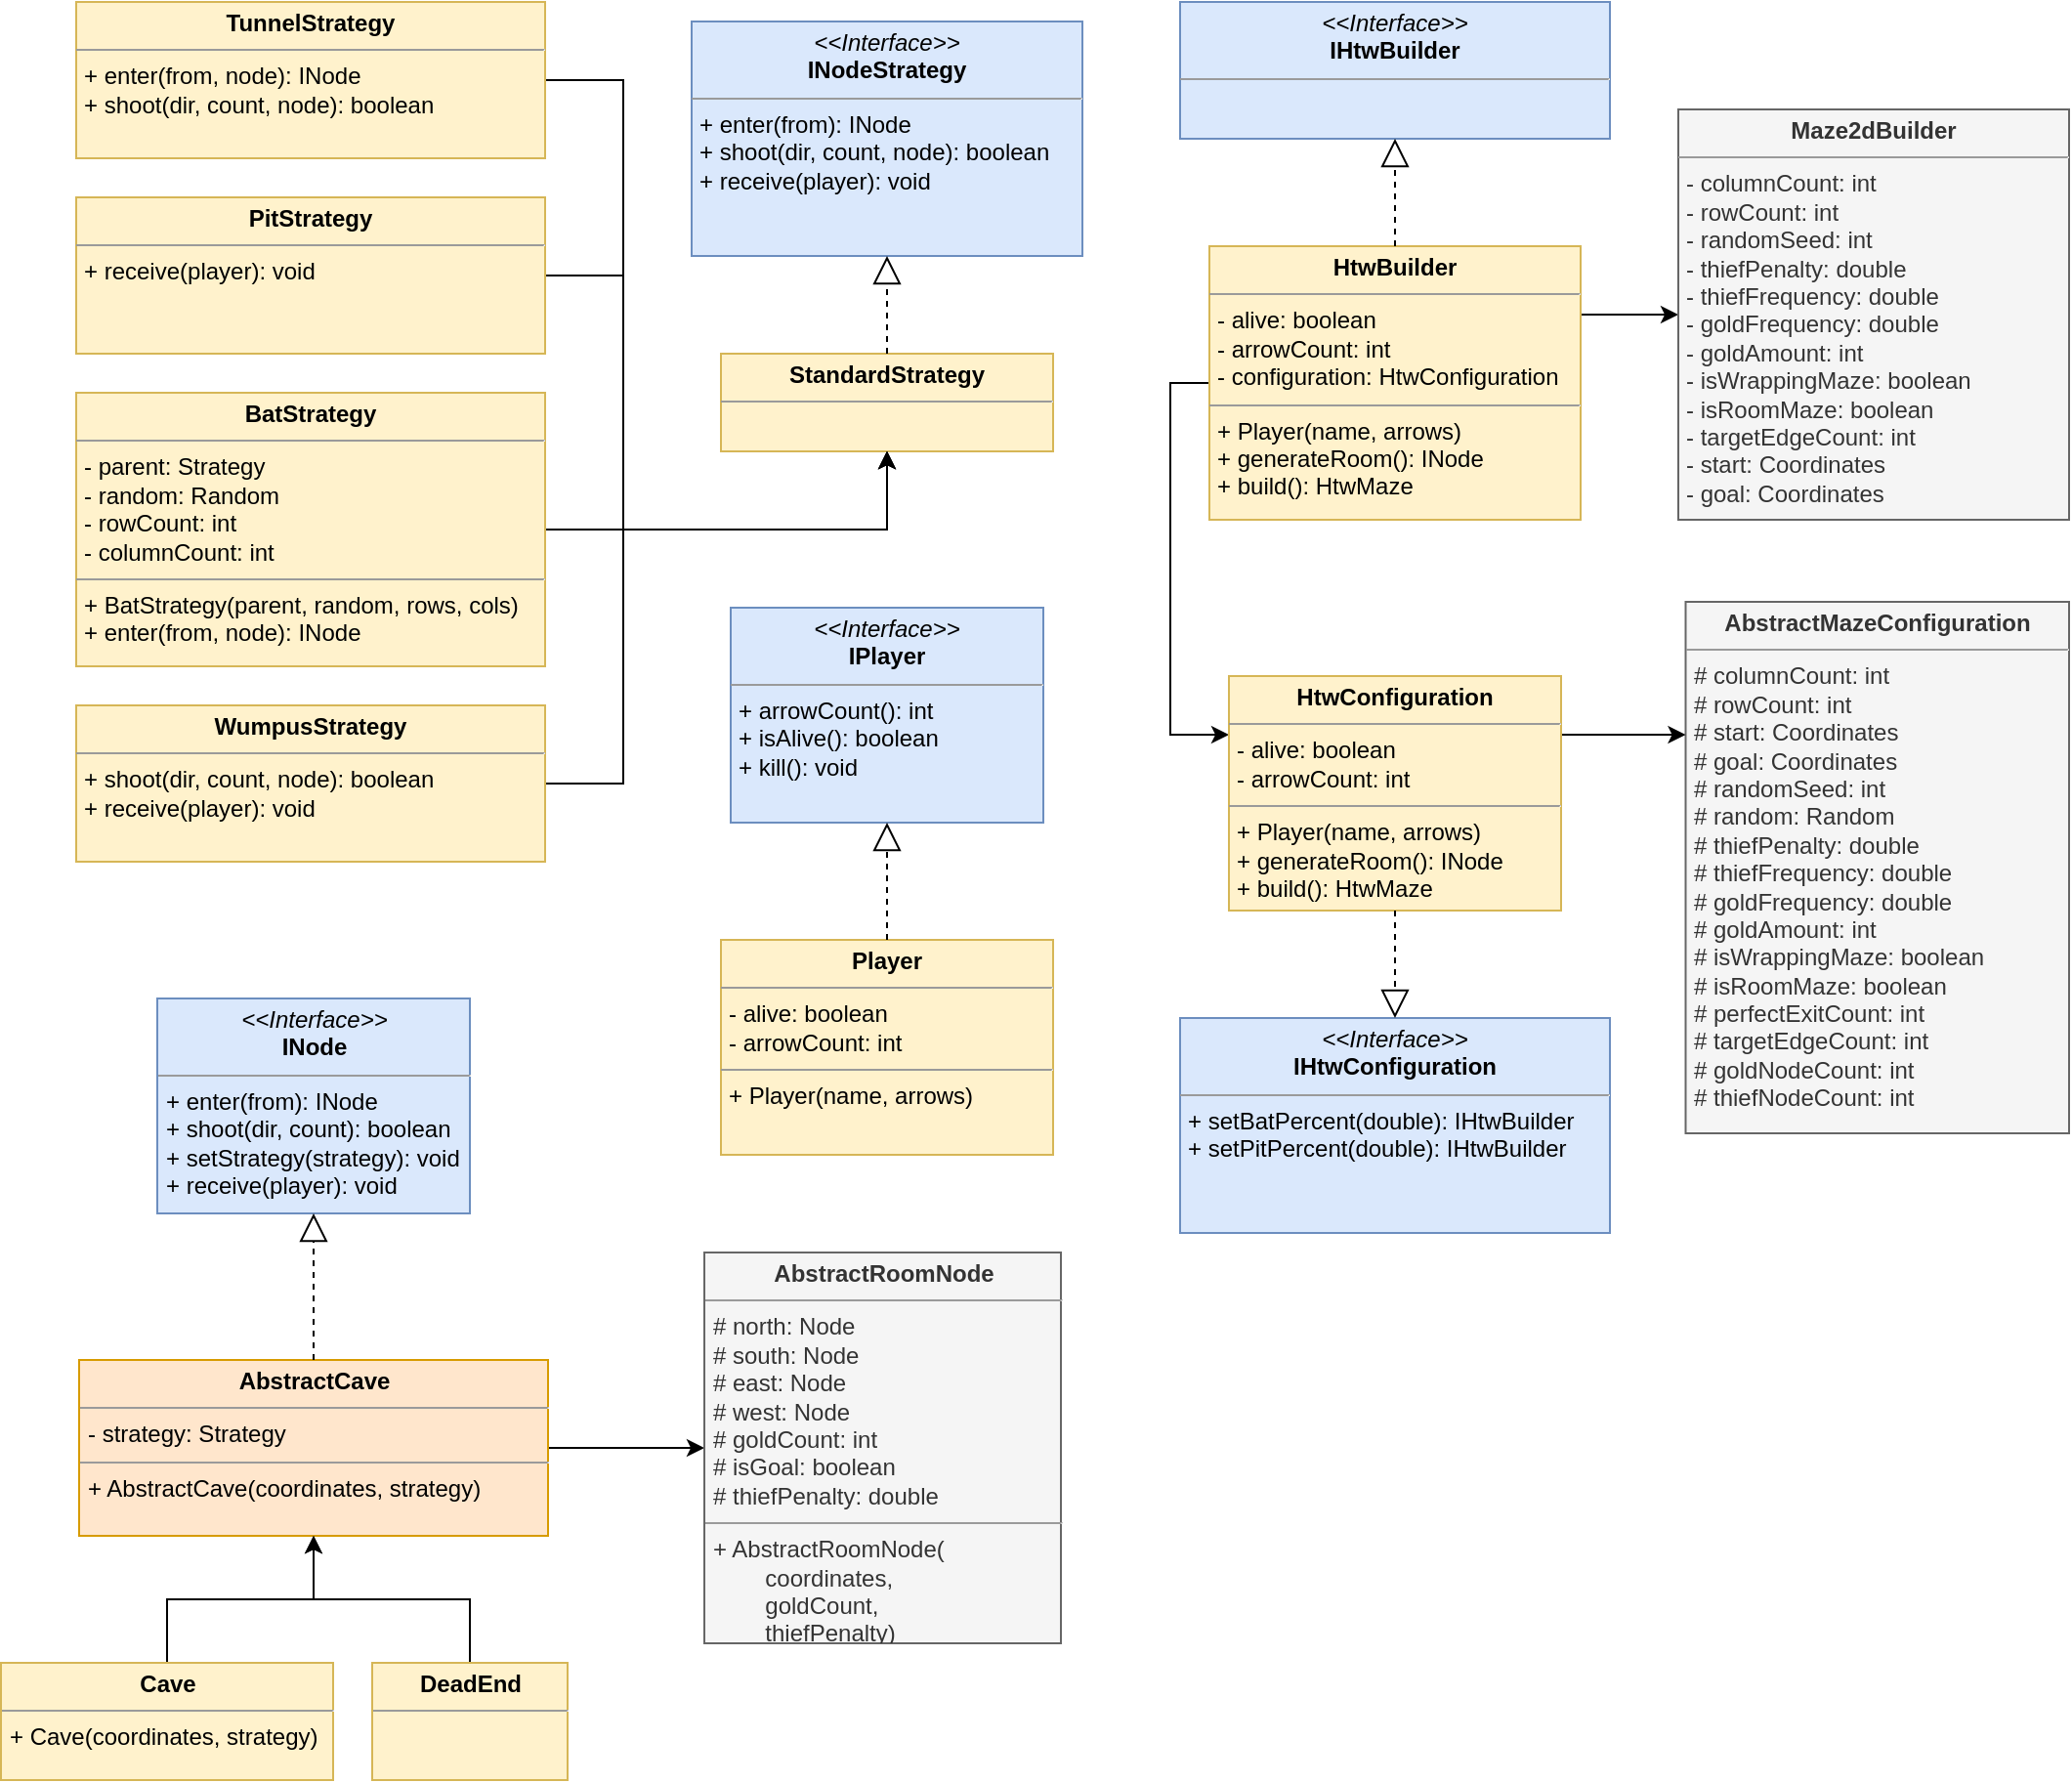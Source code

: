 <mxfile version="13.7.3" type="device"><diagram id="HXi8DQWbYTjecwGR19GE" name="Page-1"><mxGraphModel dx="2370" dy="1370" grid="1" gridSize="10" guides="1" tooltips="1" connect="1" arrows="1" fold="1" page="1" pageScale="1" pageWidth="850" pageHeight="1100" math="0" shadow="0"><root><mxCell id="0"/><mxCell id="1" parent="0"/><mxCell id="KXJ_BZA69JMuZK-Jvfer-1" value="&lt;p style=&quot;margin: 0px ; margin-top: 4px ; text-align: center&quot;&gt;&lt;i&gt;&amp;lt;&amp;lt;Interface&amp;gt;&amp;gt;&lt;/i&gt;&lt;br&gt;&lt;b&gt;IPlayer&lt;/b&gt;&lt;/p&gt;&lt;hr size=&quot;1&quot;&gt;&lt;p style=&quot;margin: 0px ; margin-left: 4px&quot;&gt;+ arrowCount(): int&lt;/p&gt;&lt;p style=&quot;margin: 0px ; margin-left: 4px&quot;&gt;+ isAlive(): boolean&lt;/p&gt;&lt;p style=&quot;margin: 0px ; margin-left: 4px&quot;&gt;+ kill(): void&lt;/p&gt;" style="verticalAlign=top;align=left;overflow=fill;fontSize=12;fontFamily=Helvetica;html=1;fillColor=#dae8fc;strokeColor=#6c8ebf;" parent="1" vertex="1"><mxGeometry x="455" y="400" width="160" height="110" as="geometry"/></mxCell><mxCell id="KXJ_BZA69JMuZK-Jvfer-2" value="&lt;p style=&quot;margin: 0px ; margin-top: 4px ; text-align: center&quot;&gt;&lt;i&gt;&amp;lt;&amp;lt;Interface&amp;gt;&amp;gt;&lt;/i&gt;&lt;br&gt;&lt;b&gt;INode&lt;/b&gt;&lt;/p&gt;&lt;hr size=&quot;1&quot;&gt;&lt;p style=&quot;margin: 0px ; margin-left: 4px&quot;&gt;&lt;span&gt;+ enter(from): INode&lt;/span&gt;&lt;br&gt;&lt;/p&gt;&lt;p style=&quot;margin: 0px ; margin-left: 4px&quot;&gt;&lt;span&gt;+ shoot(dir, count): boolean&lt;/span&gt;&lt;/p&gt;&lt;p style=&quot;margin: 0px ; margin-left: 4px&quot;&gt;&lt;span&gt;+ setStrategy(strategy): void&lt;/span&gt;&lt;/p&gt;&lt;p style=&quot;margin: 0px ; margin-left: 4px&quot;&gt;&lt;span&gt;+ receive(player): void&lt;/span&gt;&lt;/p&gt;" style="verticalAlign=top;align=left;overflow=fill;fontSize=12;fontFamily=Helvetica;html=1;fillColor=#dae8fc;strokeColor=#6c8ebf;" parent="1" vertex="1"><mxGeometry x="161.5" y="600" width="160" height="110" as="geometry"/></mxCell><mxCell id="KXJ_BZA69JMuZK-Jvfer-3" value="&lt;p style=&quot;margin: 0px ; margin-top: 4px ; text-align: center&quot;&gt;&lt;i&gt;&amp;lt;&amp;lt;Interface&amp;gt;&amp;gt;&lt;/i&gt;&lt;br&gt;&lt;b&gt;INodeStrategy&lt;/b&gt;&lt;/p&gt;&lt;hr size=&quot;1&quot;&gt;&lt;p style=&quot;margin: 0px ; margin-left: 4px&quot;&gt;&lt;span&gt;+ enter(from): INode&lt;/span&gt;&lt;br&gt;&lt;/p&gt;&lt;p style=&quot;margin: 0px ; margin-left: 4px&quot;&gt;&lt;span&gt;+ shoot(dir, count, node): boolean&lt;/span&gt;&lt;/p&gt;&lt;p style=&quot;margin: 0px ; margin-left: 4px&quot;&gt;&lt;span&gt;+ receive(player): void&lt;/span&gt;&lt;/p&gt;" style="verticalAlign=top;align=left;overflow=fill;fontSize=12;fontFamily=Helvetica;html=1;fillColor=#dae8fc;strokeColor=#6c8ebf;" parent="1" vertex="1"><mxGeometry x="435" y="100" width="200" height="120" as="geometry"/></mxCell><mxCell id="KXJ_BZA69JMuZK-Jvfer-4" value="&lt;p style=&quot;margin: 0px ; margin-top: 4px ; text-align: center&quot;&gt;&lt;b&gt;Player&lt;/b&gt;&lt;/p&gt;&lt;hr size=&quot;1&quot;&gt;&lt;p style=&quot;margin: 0px ; margin-left: 4px&quot;&gt;- alive: boolean&lt;/p&gt;&lt;p style=&quot;margin: 0px ; margin-left: 4px&quot;&gt;- arrowCount: int&lt;/p&gt;&lt;hr size=&quot;1&quot;&gt;&lt;p style=&quot;margin: 0px ; margin-left: 4px&quot;&gt;+ Player(name, arrows)&lt;/p&gt;" style="verticalAlign=top;align=left;overflow=fill;fontSize=12;fontFamily=Helvetica;html=1;fillColor=#fff2cc;strokeColor=#d6b656;" parent="1" vertex="1"><mxGeometry x="450" y="570" width="170" height="110" as="geometry"/></mxCell><mxCell id="KXJ_BZA69JMuZK-Jvfer-5" value="&lt;p style=&quot;margin: 0px ; margin-top: 4px ; text-align: center&quot;&gt;&lt;b&gt;StandardStrategy&lt;/b&gt;&lt;/p&gt;&lt;hr size=&quot;1&quot;&gt;&lt;p style=&quot;margin: 0px ; margin-left: 4px&quot;&gt;&lt;br&gt;&lt;/p&gt;" style="verticalAlign=top;align=left;overflow=fill;fontSize=12;fontFamily=Helvetica;html=1;fillColor=#fff2cc;strokeColor=#d6b656;" parent="1" vertex="1"><mxGeometry x="450" y="270" width="170" height="50" as="geometry"/></mxCell><mxCell id="KXJ_BZA69JMuZK-Jvfer-18" style="edgeStyle=orthogonalEdgeStyle;rounded=0;orthogonalLoop=1;jettySize=auto;html=1;exitX=1;exitY=0.5;exitDx=0;exitDy=0;entryX=0.5;entryY=1;entryDx=0;entryDy=0;" parent="1" source="KXJ_BZA69JMuZK-Jvfer-6" target="KXJ_BZA69JMuZK-Jvfer-5" edge="1"><mxGeometry relative="1" as="geometry"><mxPoint x="570" y="350" as="targetPoint"/></mxGeometry></mxCell><mxCell id="KXJ_BZA69JMuZK-Jvfer-6" value="&lt;p style=&quot;margin: 0px ; margin-top: 4px ; text-align: center&quot;&gt;&lt;b&gt;BatStrategy&lt;/b&gt;&lt;/p&gt;&lt;hr size=&quot;1&quot;&gt;&lt;p style=&quot;margin: 0px ; margin-left: 4px&quot;&gt;- parent: Strategy&lt;br&gt;&lt;/p&gt;&lt;p style=&quot;margin: 0px ; margin-left: 4px&quot;&gt;- random: Random&lt;/p&gt;&lt;p style=&quot;margin: 0px ; margin-left: 4px&quot;&gt;- rowCount: int&lt;/p&gt;&lt;p style=&quot;margin: 0px ; margin-left: 4px&quot;&gt;- columnCount: int&lt;/p&gt;&lt;hr size=&quot;1&quot;&gt;&lt;p style=&quot;margin: 0px ; margin-left: 4px&quot;&gt;+ BatStrategy(parent, random, rows, cols)&lt;/p&gt;&lt;p style=&quot;margin: 0px ; margin-left: 4px&quot;&gt;+ enter(from, node): INode&lt;/p&gt;" style="verticalAlign=top;align=left;overflow=fill;fontSize=12;fontFamily=Helvetica;html=1;fillColor=#fff2cc;strokeColor=#d6b656;" parent="1" vertex="1"><mxGeometry x="120" y="290" width="240" height="140" as="geometry"/></mxCell><mxCell id="KXJ_BZA69JMuZK-Jvfer-19" style="edgeStyle=orthogonalEdgeStyle;rounded=0;orthogonalLoop=1;jettySize=auto;html=1;exitX=1;exitY=0.5;exitDx=0;exitDy=0;entryX=0.5;entryY=1;entryDx=0;entryDy=0;" parent="1" source="KXJ_BZA69JMuZK-Jvfer-7" target="KXJ_BZA69JMuZK-Jvfer-5" edge="1"><mxGeometry relative="1" as="geometry"><Array as="points"><mxPoint x="400" y="490"/><mxPoint x="400" y="360"/><mxPoint x="535" y="360"/></Array></mxGeometry></mxCell><mxCell id="KXJ_BZA69JMuZK-Jvfer-7" value="&lt;p style=&quot;margin: 0px ; margin-top: 4px ; text-align: center&quot;&gt;&lt;b&gt;WumpusStrategy&lt;/b&gt;&lt;/p&gt;&lt;hr size=&quot;1&quot;&gt;&lt;p style=&quot;margin: 0px ; margin-left: 4px&quot;&gt;+ shoot(dir, count, node): boolean&lt;/p&gt;&lt;p style=&quot;margin: 0px ; margin-left: 4px&quot;&gt;+ receive(player): void&lt;/p&gt;" style="verticalAlign=top;align=left;overflow=fill;fontSize=12;fontFamily=Helvetica;html=1;fillColor=#fff2cc;strokeColor=#d6b656;" parent="1" vertex="1"><mxGeometry x="120" y="450" width="240" height="80" as="geometry"/></mxCell><mxCell id="KXJ_BZA69JMuZK-Jvfer-17" style="edgeStyle=orthogonalEdgeStyle;rounded=0;orthogonalLoop=1;jettySize=auto;html=1;exitX=1;exitY=0.5;exitDx=0;exitDy=0;entryX=0.5;entryY=1;entryDx=0;entryDy=0;" parent="1" source="KXJ_BZA69JMuZK-Jvfer-8" target="KXJ_BZA69JMuZK-Jvfer-5" edge="1"><mxGeometry relative="1" as="geometry"><Array as="points"><mxPoint x="400" y="230"/><mxPoint x="400" y="360"/><mxPoint x="535" y="360"/></Array></mxGeometry></mxCell><mxCell id="KXJ_BZA69JMuZK-Jvfer-8" value="&lt;p style=&quot;margin: 0px ; margin-top: 4px ; text-align: center&quot;&gt;&lt;b&gt;PitStrategy&lt;/b&gt;&lt;/p&gt;&lt;hr size=&quot;1&quot;&gt;&lt;p style=&quot;margin: 0px ; margin-left: 4px&quot;&gt;&lt;span&gt;+ receive(player): void&lt;/span&gt;&lt;br&gt;&lt;/p&gt;" style="verticalAlign=top;align=left;overflow=fill;fontSize=12;fontFamily=Helvetica;html=1;fillColor=#fff2cc;strokeColor=#d6b656;" parent="1" vertex="1"><mxGeometry x="120" y="190" width="240" height="80" as="geometry"/></mxCell><mxCell id="KXJ_BZA69JMuZK-Jvfer-15" style="edgeStyle=orthogonalEdgeStyle;rounded=0;orthogonalLoop=1;jettySize=auto;html=1;exitX=1;exitY=0.5;exitDx=0;exitDy=0;entryX=0.5;entryY=1;entryDx=0;entryDy=0;" parent="1" source="KXJ_BZA69JMuZK-Jvfer-9" target="KXJ_BZA69JMuZK-Jvfer-5" edge="1"><mxGeometry relative="1" as="geometry"><Array as="points"><mxPoint x="400" y="130"/><mxPoint x="400" y="360"/><mxPoint x="535" y="360"/></Array></mxGeometry></mxCell><mxCell id="KXJ_BZA69JMuZK-Jvfer-9" value="&lt;p style=&quot;margin: 0px ; margin-top: 4px ; text-align: center&quot;&gt;&lt;b&gt;TunnelStrategy&lt;/b&gt;&lt;/p&gt;&lt;hr size=&quot;1&quot;&gt;&lt;p style=&quot;margin: 0px ; margin-left: 4px&quot;&gt;&lt;span&gt;+ enter(from, node): INode&lt;/span&gt;&lt;br&gt;&lt;/p&gt;&lt;p style=&quot;margin: 0px ; margin-left: 4px&quot;&gt;&lt;span&gt;+ shoot(dir, count, node): boolean&lt;/span&gt;&lt;/p&gt;" style="verticalAlign=top;align=left;overflow=fill;fontSize=12;fontFamily=Helvetica;html=1;fillColor=#fff2cc;strokeColor=#d6b656;" parent="1" vertex="1"><mxGeometry x="120" y="90" width="240" height="80" as="geometry"/></mxCell><mxCell id="KXJ_BZA69JMuZK-Jvfer-20" value="" style="endArrow=block;dashed=1;endFill=0;endSize=12;html=1;exitX=0.5;exitY=0;exitDx=0;exitDy=0;entryX=0.5;entryY=1;entryDx=0;entryDy=0;" parent="1" source="KXJ_BZA69JMuZK-Jvfer-5" target="KXJ_BZA69JMuZK-Jvfer-3" edge="1"><mxGeometry width="160" relative="1" as="geometry"><mxPoint x="740" y="400" as="sourcePoint"/><mxPoint x="900" y="400" as="targetPoint"/></mxGeometry></mxCell><mxCell id="KXJ_BZA69JMuZK-Jvfer-21" value="" style="endArrow=block;dashed=1;endFill=0;endSize=12;html=1;exitX=0.5;exitY=0;exitDx=0;exitDy=0;entryX=0.5;entryY=1;entryDx=0;entryDy=0;" parent="1" source="KXJ_BZA69JMuZK-Jvfer-4" target="KXJ_BZA69JMuZK-Jvfer-1" edge="1"><mxGeometry width="160" relative="1" as="geometry"><mxPoint x="-120" y="420" as="sourcePoint"/><mxPoint x="40" y="420" as="targetPoint"/></mxGeometry></mxCell><mxCell id="M7ssFBI5Qg0xXLitoPnG-2" style="edgeStyle=orthogonalEdgeStyle;rounded=0;orthogonalLoop=1;jettySize=auto;html=1;exitX=1;exitY=0.5;exitDx=0;exitDy=0;" parent="1" source="KXJ_BZA69JMuZK-Jvfer-22" target="M7ssFBI5Qg0xXLitoPnG-1" edge="1"><mxGeometry relative="1" as="geometry"/></mxCell><mxCell id="KXJ_BZA69JMuZK-Jvfer-22" value="&lt;p style=&quot;margin: 0px ; margin-top: 4px ; text-align: center&quot;&gt;&lt;b&gt;AbstractCave&lt;/b&gt;&lt;/p&gt;&lt;hr size=&quot;1&quot;&gt;&lt;p style=&quot;margin: 0px ; margin-left: 4px&quot;&gt;- strategy: Strategy&lt;br&gt;&lt;/p&gt;&lt;hr size=&quot;1&quot;&gt;&lt;p style=&quot;margin: 0px ; margin-left: 4px&quot;&gt;+ AbstractCave(coordinates, strategy)&lt;br&gt;&lt;/p&gt;" style="verticalAlign=top;align=left;overflow=fill;fontSize=12;fontFamily=Helvetica;html=1;fillColor=#ffe6cc;strokeColor=#d79b00;" parent="1" vertex="1"><mxGeometry x="121.5" y="785" width="240" height="90" as="geometry"/></mxCell><mxCell id="M7ssFBI5Qg0xXLitoPnG-1" value="&lt;p style=&quot;margin: 4px 0px 0px ; text-align: center&quot;&gt;&lt;b&gt;AbstractRoomNode&lt;/b&gt;&lt;/p&gt;&lt;hr size=&quot;1&quot;&gt;&lt;p style=&quot;margin: 0px 0px 0px 4px&quot;&gt;# north: Node&lt;/p&gt;&lt;p style=&quot;margin: 0px 0px 0px 4px&quot;&gt;# south: Node&lt;/p&gt;&lt;p style=&quot;margin: 0px 0px 0px 4px&quot;&gt;# east: Node&lt;/p&gt;&lt;p style=&quot;margin: 0px 0px 0px 4px&quot;&gt;# west: Node&lt;/p&gt;&lt;p style=&quot;margin: 0px 0px 0px 4px&quot;&gt;# goldCount: int&lt;/p&gt;&lt;p style=&quot;margin: 0px 0px 0px 4px&quot;&gt;# isGoal: boolean&lt;/p&gt;&lt;p style=&quot;margin: 0px 0px 0px 4px&quot;&gt;# thiefPenalty: double&lt;/p&gt;&lt;hr size=&quot;1&quot;&gt;&lt;p style=&quot;margin: 0px ; margin-left: 4px&quot;&gt;+ AbstractRoomNode(&lt;/p&gt;&lt;p style=&quot;margin: 0px ; margin-left: 4px&quot;&gt;&amp;nbsp; &amp;nbsp; &amp;nbsp; &amp;nbsp; coordinates,&lt;/p&gt;&lt;p style=&quot;margin: 0px ; margin-left: 4px&quot;&gt;&amp;nbsp; &amp;nbsp; &amp;nbsp; &amp;nbsp; goldCount,&lt;/p&gt;&lt;p style=&quot;margin: 0px ; margin-left: 4px&quot;&gt;&amp;nbsp; &amp;nbsp; &amp;nbsp; &amp;nbsp; thiefPenalty)&lt;/p&gt;&lt;p style=&quot;margin: 0px ; margin-left: 4px&quot;&gt;&amp;nbsp; &amp;nbsp; &amp;nbsp; &amp;nbsp;&amp;nbsp;&lt;/p&gt;" style="verticalAlign=top;align=left;overflow=fill;fontSize=12;fontFamily=Helvetica;html=1;fillColor=#f5f5f5;strokeColor=#666666;fontColor=#333333;" parent="1" vertex="1"><mxGeometry x="441.5" y="730" width="182.5" height="200" as="geometry"/></mxCell><mxCell id="M7ssFBI5Qg0xXLitoPnG-3" value="" style="endArrow=block;dashed=1;endFill=0;endSize=12;html=1;exitX=0.5;exitY=0;exitDx=0;exitDy=0;entryX=0.5;entryY=1;entryDx=0;entryDy=0;" parent="1" source="KXJ_BZA69JMuZK-Jvfer-22" target="KXJ_BZA69JMuZK-Jvfer-2" edge="1"><mxGeometry width="160" relative="1" as="geometry"><mxPoint x="-63.5" y="760" as="sourcePoint"/><mxPoint x="-63.5" y="710" as="targetPoint"/></mxGeometry></mxCell><mxCell id="M7ssFBI5Qg0xXLitoPnG-7" style="edgeStyle=orthogonalEdgeStyle;rounded=0;orthogonalLoop=1;jettySize=auto;html=1;exitX=0.5;exitY=0;exitDx=0;exitDy=0;" parent="1" source="M7ssFBI5Qg0xXLitoPnG-4" target="KXJ_BZA69JMuZK-Jvfer-22" edge="1"><mxGeometry relative="1" as="geometry"/></mxCell><mxCell id="M7ssFBI5Qg0xXLitoPnG-4" value="&lt;p style=&quot;margin: 0px ; margin-top: 4px ; text-align: center&quot;&gt;&lt;b&gt;Cave&lt;/b&gt;&lt;/p&gt;&lt;hr size=&quot;1&quot;&gt;&lt;p style=&quot;margin: 0px ; margin-left: 4px&quot;&gt;+ Cave(coordinates, strategy)&lt;/p&gt;" style="verticalAlign=top;align=left;overflow=fill;fontSize=12;fontFamily=Helvetica;html=1;fillColor=#fff2cc;strokeColor=#d6b656;" parent="1" vertex="1"><mxGeometry x="81.5" y="940" width="170" height="60" as="geometry"/></mxCell><mxCell id="M7ssFBI5Qg0xXLitoPnG-8" style="edgeStyle=orthogonalEdgeStyle;rounded=0;orthogonalLoop=1;jettySize=auto;html=1;exitX=0.5;exitY=0;exitDx=0;exitDy=0;entryX=0.5;entryY=1;entryDx=0;entryDy=0;" parent="1" source="M7ssFBI5Qg0xXLitoPnG-6" target="KXJ_BZA69JMuZK-Jvfer-22" edge="1"><mxGeometry relative="1" as="geometry"><mxPoint x="241.5" y="880" as="targetPoint"/></mxGeometry></mxCell><mxCell id="M7ssFBI5Qg0xXLitoPnG-6" value="&lt;p style=&quot;margin: 0px ; margin-top: 4px ; text-align: center&quot;&gt;&lt;b&gt;DeadEnd&lt;/b&gt;&lt;/p&gt;&lt;hr size=&quot;1&quot;&gt;&lt;p style=&quot;margin: 0px ; margin-left: 4px&quot;&gt;&lt;br&gt;&lt;/p&gt;" style="verticalAlign=top;align=left;overflow=fill;fontSize=12;fontFamily=Helvetica;html=1;fillColor=#fff2cc;strokeColor=#d6b656;" parent="1" vertex="1"><mxGeometry x="271.5" y="940" width="100" height="60" as="geometry"/></mxCell><mxCell id="sd2lUH2bZJ4NS37qb8Hb-7" style="edgeStyle=orthogonalEdgeStyle;rounded=0;orthogonalLoop=1;jettySize=auto;html=1;exitX=1;exitY=0.25;exitDx=0;exitDy=0;entryX=0;entryY=0.5;entryDx=0;entryDy=0;" edge="1" parent="1" source="sd2lUH2bZJ4NS37qb8Hb-2" target="sd2lUH2bZJ4NS37qb8Hb-3"><mxGeometry relative="1" as="geometry"/></mxCell><mxCell id="sd2lUH2bZJ4NS37qb8Hb-13" style="edgeStyle=orthogonalEdgeStyle;rounded=0;orthogonalLoop=1;jettySize=auto;html=1;exitX=0;exitY=0.5;exitDx=0;exitDy=0;entryX=0;entryY=0.25;entryDx=0;entryDy=0;" edge="1" parent="1" source="sd2lUH2bZJ4NS37qb8Hb-2" target="sd2lUH2bZJ4NS37qb8Hb-10"><mxGeometry relative="1" as="geometry"/></mxCell><mxCell id="sd2lUH2bZJ4NS37qb8Hb-2" value="&lt;p style=&quot;margin: 0px ; margin-top: 4px ; text-align: center&quot;&gt;&lt;b&gt;HtwBuilder&lt;/b&gt;&lt;/p&gt;&lt;hr size=&quot;1&quot;&gt;&lt;p style=&quot;margin: 0px ; margin-left: 4px&quot;&gt;- alive: boolean&lt;/p&gt;&lt;p style=&quot;margin: 0px ; margin-left: 4px&quot;&gt;- arrowCount: int&lt;/p&gt;&lt;p style=&quot;margin: 0px ; margin-left: 4px&quot;&gt;- configuration: HtwConfiguration&lt;/p&gt;&lt;hr size=&quot;1&quot;&gt;&lt;p style=&quot;margin: 0px ; margin-left: 4px&quot;&gt;+ Player(name, arrows)&lt;/p&gt;&lt;p style=&quot;margin: 0px ; margin-left: 4px&quot;&gt;+ generateRoom(): INode&lt;/p&gt;&lt;p style=&quot;margin: 0px ; margin-left: 4px&quot;&gt;+ build(): HtwMaze&lt;/p&gt;" style="verticalAlign=top;align=left;overflow=fill;fontSize=12;fontFamily=Helvetica;html=1;fillColor=#fff2cc;strokeColor=#d6b656;" vertex="1" parent="1"><mxGeometry x="700" y="215" width="190" height="140" as="geometry"/></mxCell><mxCell id="sd2lUH2bZJ4NS37qb8Hb-3" value="&lt;p style=&quot;margin: 4px 0px 0px ; text-align: center&quot;&gt;&lt;b&gt;Maze2dBuilder&lt;/b&gt;&lt;/p&gt;&lt;hr size=&quot;1&quot;&gt;&lt;p style=&quot;margin: 0px ; margin-left: 4px&quot;&gt;- columnCount: int&lt;/p&gt;&lt;p style=&quot;margin: 0px ; margin-left: 4px&quot;&gt;- rowCount: int&lt;/p&gt;&lt;p style=&quot;margin: 0px ; margin-left: 4px&quot;&gt;- randomSeed: int&lt;/p&gt;&lt;p style=&quot;margin: 0px ; margin-left: 4px&quot;&gt;- thiefPenalty: double&lt;/p&gt;&lt;p style=&quot;margin: 0px ; margin-left: 4px&quot;&gt;- thiefFrequency: double&lt;/p&gt;&lt;p style=&quot;margin: 0px ; margin-left: 4px&quot;&gt;- goldFrequency: double&lt;/p&gt;&lt;p style=&quot;margin: 0px ; margin-left: 4px&quot;&gt;- goldAmount: int&lt;/p&gt;&lt;p style=&quot;margin: 0px ; margin-left: 4px&quot;&gt;- isWrappingMaze: boolean&lt;/p&gt;&lt;p style=&quot;margin: 0px ; margin-left: 4px&quot;&gt;- isRoomMaze: boolean&lt;/p&gt;&lt;p style=&quot;margin: 0px ; margin-left: 4px&quot;&gt;- targetEdgeCount: int&lt;/p&gt;&lt;p style=&quot;margin: 0px ; margin-left: 4px&quot;&gt;- start: Coordinates&lt;/p&gt;&lt;p style=&quot;margin: 0px ; margin-left: 4px&quot;&gt;- goal: Coordinates&lt;/p&gt;" style="verticalAlign=top;align=left;overflow=fill;fontSize=12;fontFamily=Helvetica;html=1;fillColor=#f5f5f5;strokeColor=#666666;fontColor=#333333;" vertex="1" parent="1"><mxGeometry x="940" y="145" width="200" height="210" as="geometry"/></mxCell><mxCell id="sd2lUH2bZJ4NS37qb8Hb-5" value="&lt;p style=&quot;margin: 0px ; margin-top: 4px ; text-align: center&quot;&gt;&lt;i&gt;&amp;lt;&amp;lt;Interface&amp;gt;&amp;gt;&lt;/i&gt;&lt;br&gt;&lt;b&gt;IHtwBuilder&lt;/b&gt;&lt;/p&gt;&lt;hr size=&quot;1&quot;&gt;&lt;p style=&quot;margin: 0px ; margin-left: 4px&quot;&gt;&lt;br&gt;&lt;/p&gt;" style="verticalAlign=top;align=left;overflow=fill;fontSize=12;fontFamily=Helvetica;html=1;fillColor=#dae8fc;strokeColor=#6c8ebf;" vertex="1" parent="1"><mxGeometry x="685" y="90" width="220" height="70" as="geometry"/></mxCell><mxCell id="sd2lUH2bZJ4NS37qb8Hb-6" value="" style="endArrow=block;dashed=1;endFill=0;endSize=12;html=1;exitX=0.5;exitY=0;exitDx=0;exitDy=0;entryX=0.5;entryY=1;entryDx=0;entryDy=0;" edge="1" parent="1" source="sd2lUH2bZJ4NS37qb8Hb-2" target="sd2lUH2bZJ4NS37qb8Hb-5"><mxGeometry width="160" relative="1" as="geometry"><mxPoint x="930" y="170" as="sourcePoint"/><mxPoint x="1090" y="170" as="targetPoint"/></mxGeometry></mxCell><mxCell id="sd2lUH2bZJ4NS37qb8Hb-9" value="&lt;p style=&quot;margin: 4px 0px 0px ; text-align: center&quot;&gt;&lt;b&gt;AbstractMazeConfiguration&lt;/b&gt;&lt;/p&gt;&lt;hr size=&quot;1&quot;&gt;&lt;p style=&quot;margin: 0px 0px 0px 4px&quot;&gt;&lt;span&gt;# columnCount: int&lt;/span&gt;&lt;br&gt;&lt;/p&gt;&lt;p style=&quot;margin: 0px 0px 0px 4px&quot;&gt;# rowCount: int&lt;/p&gt;&lt;p style=&quot;margin: 0px 0px 0px 4px&quot;&gt;# start: Coordinates&lt;/p&gt;&lt;p style=&quot;margin: 0px 0px 0px 4px&quot;&gt;# goal: Coordinates&lt;/p&gt;&lt;p style=&quot;margin: 0px 0px 0px 4px&quot;&gt;# randomSeed: int&lt;/p&gt;&lt;p style=&quot;margin: 0px 0px 0px 4px&quot;&gt;# random: Random&lt;/p&gt;&lt;p style=&quot;margin: 0px 0px 0px 4px&quot;&gt;# thiefPenalty: double&lt;/p&gt;&lt;p style=&quot;margin: 0px 0px 0px 4px&quot;&gt;# thiefFrequency: double&lt;/p&gt;&lt;p style=&quot;margin: 0px 0px 0px 4px&quot;&gt;# goldFrequency: double&lt;/p&gt;&lt;p style=&quot;margin: 0px 0px 0px 4px&quot;&gt;# goldAmount: int&lt;/p&gt;&lt;p style=&quot;margin: 0px 0px 0px 4px&quot;&gt;# isWrappingMaze: boolean&lt;/p&gt;&lt;p style=&quot;margin: 0px 0px 0px 4px&quot;&gt;# isRoomMaze: boolean&lt;/p&gt;&lt;p style=&quot;margin: 0px 0px 0px 4px&quot;&gt;# perfectExitCount: int&lt;/p&gt;&lt;p style=&quot;margin: 0px 0px 0px 4px&quot;&gt;# targetEdgeCount: int&lt;/p&gt;&lt;p style=&quot;margin: 0px 0px 0px 4px&quot;&gt;# goldNodeCount: int&lt;/p&gt;&lt;p style=&quot;margin: 0px 0px 0px 4px&quot;&gt;# thiefNodeCount: int&lt;/p&gt;" style="verticalAlign=top;align=left;overflow=fill;fontSize=12;fontFamily=Helvetica;html=1;fillColor=#f5f5f5;strokeColor=#666666;fontColor=#333333;" vertex="1" parent="1"><mxGeometry x="943.75" y="397" width="196.25" height="272" as="geometry"/></mxCell><mxCell id="sd2lUH2bZJ4NS37qb8Hb-12" style="edgeStyle=orthogonalEdgeStyle;rounded=0;orthogonalLoop=1;jettySize=auto;html=1;exitX=1;exitY=0.25;exitDx=0;exitDy=0;entryX=0;entryY=0.25;entryDx=0;entryDy=0;" edge="1" parent="1" source="sd2lUH2bZJ4NS37qb8Hb-10" target="sd2lUH2bZJ4NS37qb8Hb-9"><mxGeometry relative="1" as="geometry"/></mxCell><mxCell id="sd2lUH2bZJ4NS37qb8Hb-10" value="&lt;p style=&quot;margin: 0px ; margin-top: 4px ; text-align: center&quot;&gt;&lt;b&gt;HtwConfiguration&lt;/b&gt;&lt;/p&gt;&lt;hr size=&quot;1&quot;&gt;&lt;p style=&quot;margin: 0px ; margin-left: 4px&quot;&gt;- alive: boolean&lt;/p&gt;&lt;p style=&quot;margin: 0px ; margin-left: 4px&quot;&gt;- arrowCount: int&lt;/p&gt;&lt;hr size=&quot;1&quot;&gt;&lt;p style=&quot;margin: 0px ; margin-left: 4px&quot;&gt;+ Player(name, arrows)&lt;/p&gt;&lt;p style=&quot;margin: 0px ; margin-left: 4px&quot;&gt;+ generateRoom(): INode&lt;/p&gt;&lt;p style=&quot;margin: 0px ; margin-left: 4px&quot;&gt;+ build(): HtwMaze&lt;/p&gt;" style="verticalAlign=top;align=left;overflow=fill;fontSize=12;fontFamily=Helvetica;html=1;fillColor=#fff2cc;strokeColor=#d6b656;" vertex="1" parent="1"><mxGeometry x="710" y="435" width="170" height="120" as="geometry"/></mxCell><mxCell id="sd2lUH2bZJ4NS37qb8Hb-14" value="&lt;p style=&quot;margin: 0px ; margin-top: 4px ; text-align: center&quot;&gt;&lt;i&gt;&amp;lt;&amp;lt;Interface&amp;gt;&amp;gt;&lt;/i&gt;&lt;br&gt;&lt;b&gt;IHtwConfiguration&lt;/b&gt;&lt;/p&gt;&lt;hr size=&quot;1&quot;&gt;&lt;p style=&quot;margin: 0px 0px 0px 4px&quot;&gt;+ setBatPercent(double): IHtwBuilder&lt;/p&gt;&lt;p style=&quot;margin: 0px 0px 0px 4px&quot;&gt;+ setPitPercent(double): IHtwBuilder&lt;/p&gt;" style="verticalAlign=top;align=left;overflow=fill;fontSize=12;fontFamily=Helvetica;html=1;fillColor=#dae8fc;strokeColor=#6c8ebf;" vertex="1" parent="1"><mxGeometry x="685" y="610" width="220" height="110" as="geometry"/></mxCell><mxCell id="sd2lUH2bZJ4NS37qb8Hb-15" value="" style="endArrow=block;dashed=1;endFill=0;endSize=12;html=1;exitX=0.5;exitY=1;exitDx=0;exitDy=0;entryX=0.5;entryY=0;entryDx=0;entryDy=0;" edge="1" parent="1" source="sd2lUH2bZJ4NS37qb8Hb-10" target="sd2lUH2bZJ4NS37qb8Hb-14"><mxGeometry width="160" relative="1" as="geometry"><mxPoint x="760" y="570" as="sourcePoint"/><mxPoint x="920" y="570" as="targetPoint"/></mxGeometry></mxCell></root></mxGraphModel></diagram></mxfile>